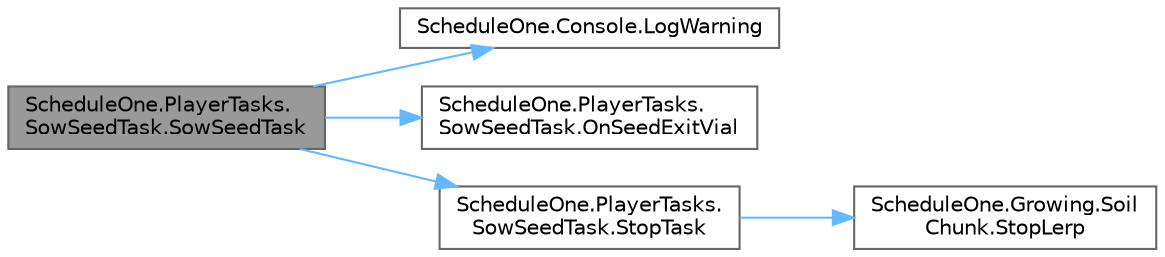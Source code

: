 digraph "ScheduleOne.PlayerTasks.SowSeedTask.SowSeedTask"
{
 // LATEX_PDF_SIZE
  bgcolor="transparent";
  edge [fontname=Helvetica,fontsize=10,labelfontname=Helvetica,labelfontsize=10];
  node [fontname=Helvetica,fontsize=10,shape=box,height=0.2,width=0.4];
  rankdir="LR";
  Node1 [id="Node000001",label="ScheduleOne.PlayerTasks.\lSowSeedTask.SowSeedTask",height=0.2,width=0.4,color="gray40", fillcolor="grey60", style="filled", fontcolor="black",tooltip=" "];
  Node1 -> Node2 [id="edge1_Node000001_Node000002",color="steelblue1",style="solid",tooltip=" "];
  Node2 [id="Node000002",label="ScheduleOne.Console.LogWarning",height=0.2,width=0.4,color="grey40", fillcolor="white", style="filled",URL="$class_schedule_one_1_1_console.html#a4af4a471d16b1029b44a8121bf41d45c",tooltip=" "];
  Node1 -> Node3 [id="edge2_Node000001_Node000003",color="steelblue1",style="solid",tooltip=" "];
  Node3 [id="Node000003",label="ScheduleOne.PlayerTasks.\lSowSeedTask.OnSeedExitVial",height=0.2,width=0.4,color="grey40", fillcolor="white", style="filled",URL="$class_schedule_one_1_1_player_tasks_1_1_sow_seed_task.html#a9605c05680ec2e8219926be50acb83b3",tooltip=" "];
  Node1 -> Node4 [id="edge3_Node000001_Node000004",color="steelblue1",style="solid",tooltip=" "];
  Node4 [id="Node000004",label="ScheduleOne.PlayerTasks.\lSowSeedTask.StopTask",height=0.2,width=0.4,color="grey40", fillcolor="white", style="filled",URL="$class_schedule_one_1_1_player_tasks_1_1_sow_seed_task.html#a333ed3964fbb4642a3b451c2e584c3b9",tooltip=" "];
  Node4 -> Node5 [id="edge4_Node000004_Node000005",color="steelblue1",style="solid",tooltip=" "];
  Node5 [id="Node000005",label="ScheduleOne.Growing.Soil\lChunk.StopLerp",height=0.2,width=0.4,color="grey40", fillcolor="white", style="filled",URL="$class_schedule_one_1_1_growing_1_1_soil_chunk.html#a6aaee794f8e6d3409090c699fb19e01e",tooltip=" "];
}
